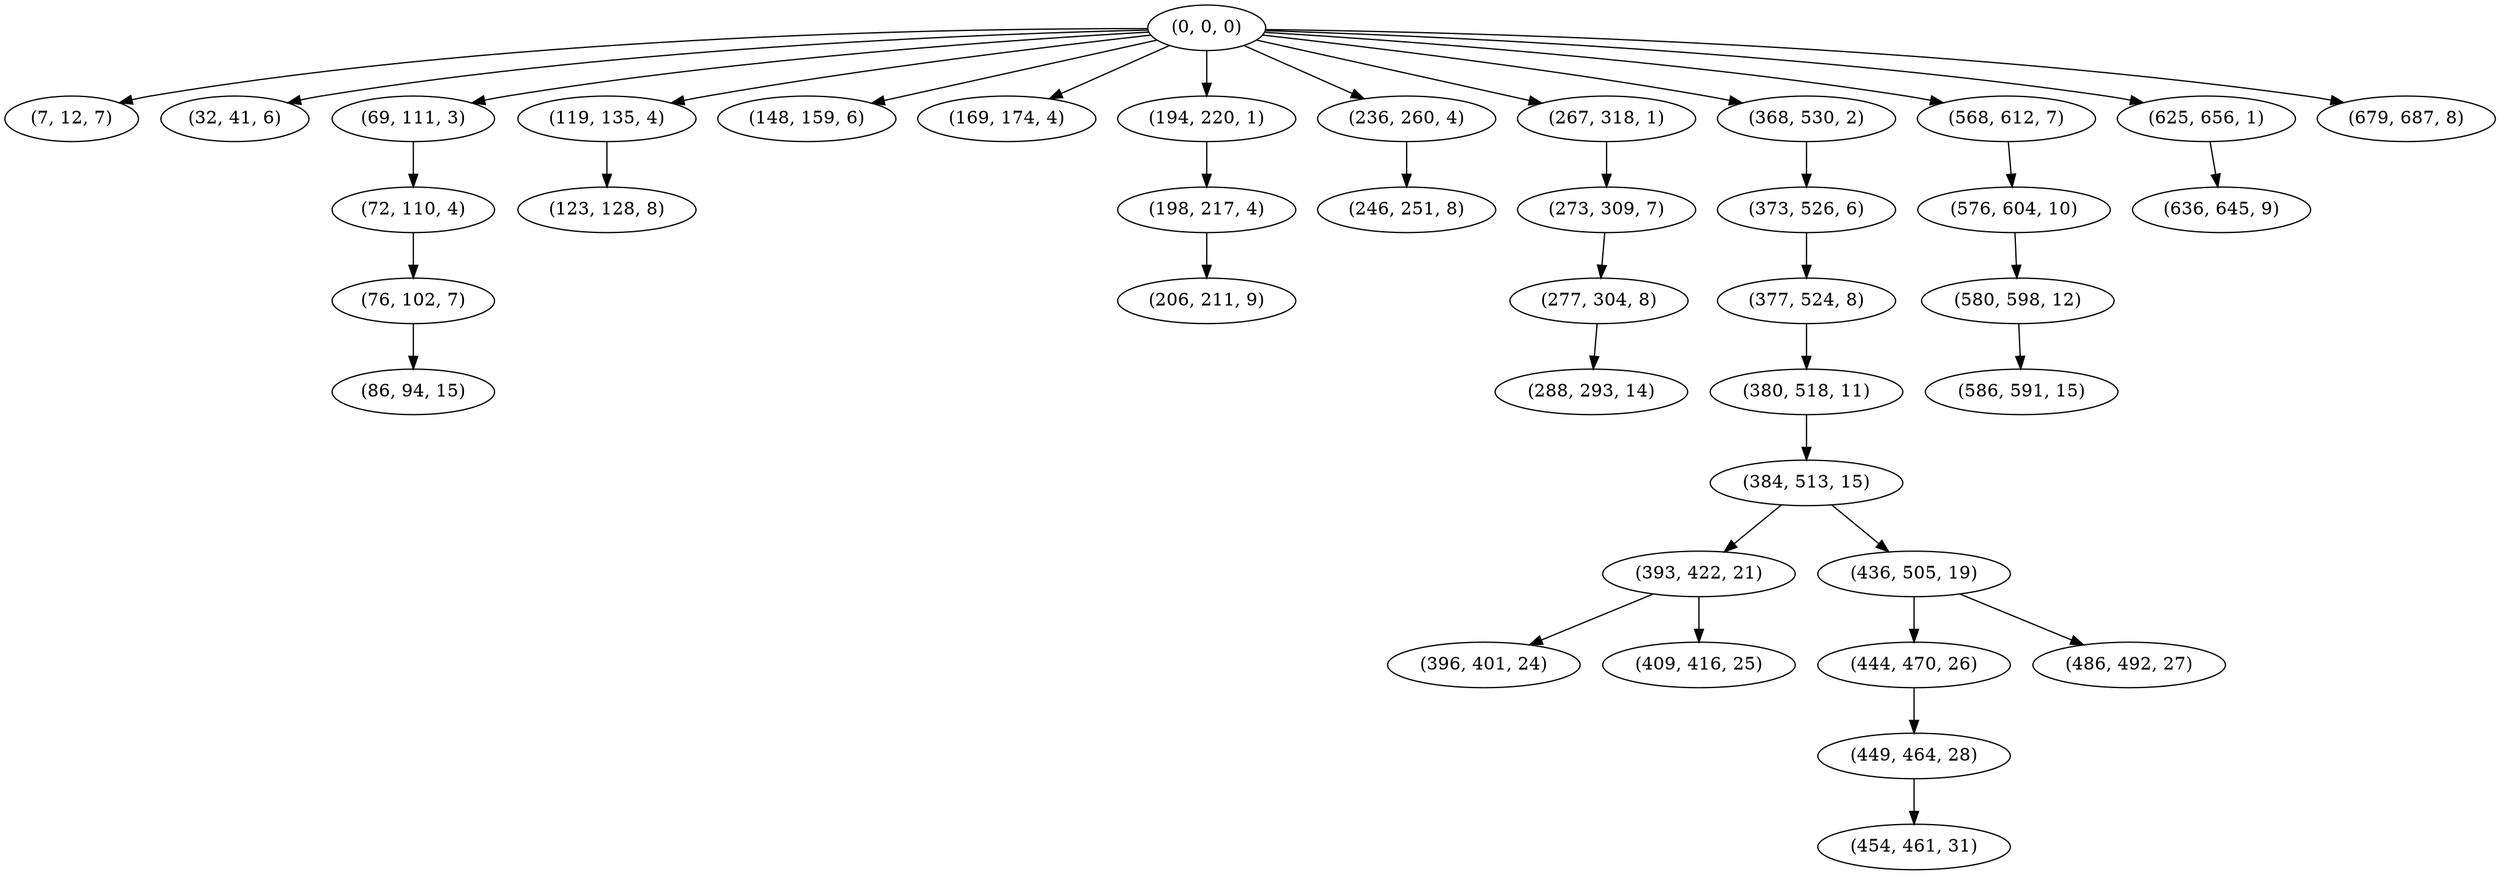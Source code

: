 digraph tree {
    "(0, 0, 0)";
    "(7, 12, 7)";
    "(32, 41, 6)";
    "(69, 111, 3)";
    "(72, 110, 4)";
    "(76, 102, 7)";
    "(86, 94, 15)";
    "(119, 135, 4)";
    "(123, 128, 8)";
    "(148, 159, 6)";
    "(169, 174, 4)";
    "(194, 220, 1)";
    "(198, 217, 4)";
    "(206, 211, 9)";
    "(236, 260, 4)";
    "(246, 251, 8)";
    "(267, 318, 1)";
    "(273, 309, 7)";
    "(277, 304, 8)";
    "(288, 293, 14)";
    "(368, 530, 2)";
    "(373, 526, 6)";
    "(377, 524, 8)";
    "(380, 518, 11)";
    "(384, 513, 15)";
    "(393, 422, 21)";
    "(396, 401, 24)";
    "(409, 416, 25)";
    "(436, 505, 19)";
    "(444, 470, 26)";
    "(449, 464, 28)";
    "(454, 461, 31)";
    "(486, 492, 27)";
    "(568, 612, 7)";
    "(576, 604, 10)";
    "(580, 598, 12)";
    "(586, 591, 15)";
    "(625, 656, 1)";
    "(636, 645, 9)";
    "(679, 687, 8)";
    "(0, 0, 0)" -> "(7, 12, 7)";
    "(0, 0, 0)" -> "(32, 41, 6)";
    "(0, 0, 0)" -> "(69, 111, 3)";
    "(0, 0, 0)" -> "(119, 135, 4)";
    "(0, 0, 0)" -> "(148, 159, 6)";
    "(0, 0, 0)" -> "(169, 174, 4)";
    "(0, 0, 0)" -> "(194, 220, 1)";
    "(0, 0, 0)" -> "(236, 260, 4)";
    "(0, 0, 0)" -> "(267, 318, 1)";
    "(0, 0, 0)" -> "(368, 530, 2)";
    "(0, 0, 0)" -> "(568, 612, 7)";
    "(0, 0, 0)" -> "(625, 656, 1)";
    "(0, 0, 0)" -> "(679, 687, 8)";
    "(69, 111, 3)" -> "(72, 110, 4)";
    "(72, 110, 4)" -> "(76, 102, 7)";
    "(76, 102, 7)" -> "(86, 94, 15)";
    "(119, 135, 4)" -> "(123, 128, 8)";
    "(194, 220, 1)" -> "(198, 217, 4)";
    "(198, 217, 4)" -> "(206, 211, 9)";
    "(236, 260, 4)" -> "(246, 251, 8)";
    "(267, 318, 1)" -> "(273, 309, 7)";
    "(273, 309, 7)" -> "(277, 304, 8)";
    "(277, 304, 8)" -> "(288, 293, 14)";
    "(368, 530, 2)" -> "(373, 526, 6)";
    "(373, 526, 6)" -> "(377, 524, 8)";
    "(377, 524, 8)" -> "(380, 518, 11)";
    "(380, 518, 11)" -> "(384, 513, 15)";
    "(384, 513, 15)" -> "(393, 422, 21)";
    "(384, 513, 15)" -> "(436, 505, 19)";
    "(393, 422, 21)" -> "(396, 401, 24)";
    "(393, 422, 21)" -> "(409, 416, 25)";
    "(436, 505, 19)" -> "(444, 470, 26)";
    "(436, 505, 19)" -> "(486, 492, 27)";
    "(444, 470, 26)" -> "(449, 464, 28)";
    "(449, 464, 28)" -> "(454, 461, 31)";
    "(568, 612, 7)" -> "(576, 604, 10)";
    "(576, 604, 10)" -> "(580, 598, 12)";
    "(580, 598, 12)" -> "(586, 591, 15)";
    "(625, 656, 1)" -> "(636, 645, 9)";
}
